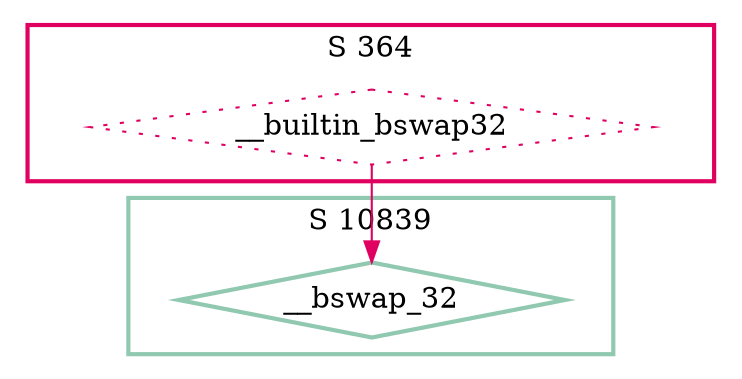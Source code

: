 digraph G {
  ratio=0.500000;
  "UV __bswap_32 (10839)" [shape=diamond, label="__bswap_32",
                           color="#90C8B0", style=bold];
  "UV __builtin_bswap32 (364)" [shape=diamond, label="__builtin_bswap32",
                                color="#E00060", style=dotted];
  
  subgraph cluster_364 { label="S 364";
    color="#E00060";
    style=bold;
    "UV __builtin_bswap32 (364)"; };
  subgraph cluster_10839 { label="S 10839";
    color="#90C8B0";
    style=bold;
    "UV __bswap_32 (10839)"; };
  
  "UV __builtin_bswap32 (364)" -> "UV __bswap_32 (10839)" [color="#E00060"];
  
  }